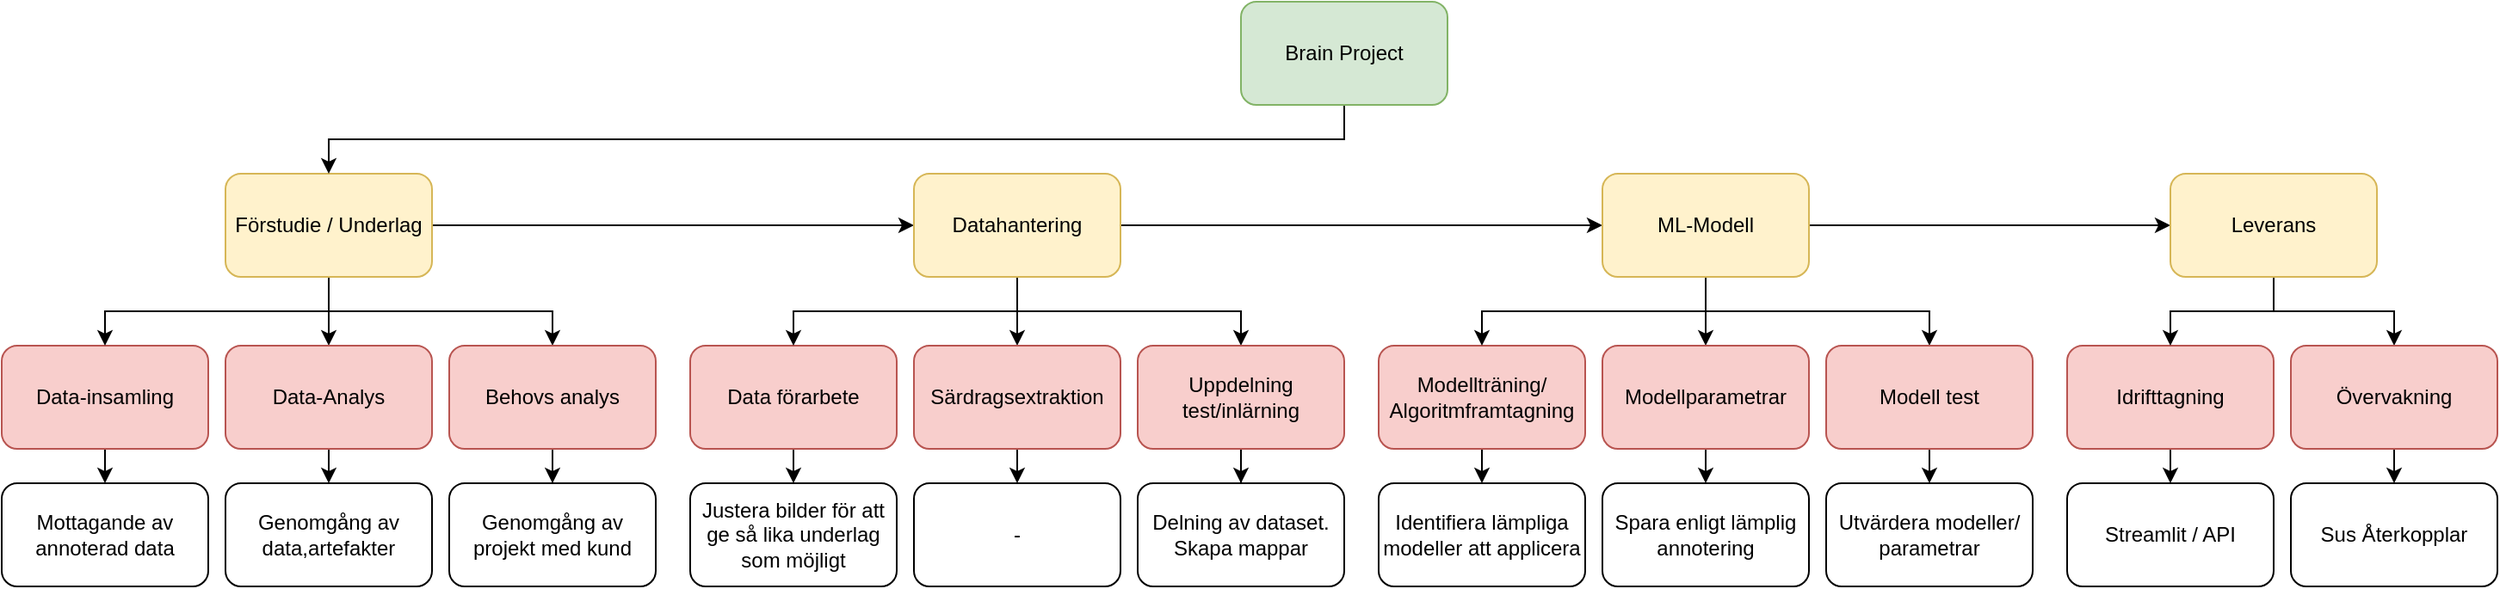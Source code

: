<mxfile version="15.4.0" type="device"><diagram id="8pbQh1skRX-n5-zEWIw6" name="Page-1"><mxGraphModel dx="2543" dy="1991" grid="1" gridSize="10" guides="1" tooltips="1" connect="1" arrows="1" fold="1" page="1" pageScale="1" pageWidth="827" pageHeight="1169" math="0" shadow="0"><root><mxCell id="0"/><mxCell id="1" parent="0"/><mxCell id="noJDaL-pq_mwLeQgeVuv-40" style="edgeStyle=orthogonalEdgeStyle;rounded=0;orthogonalLoop=1;jettySize=auto;html=1;exitX=0.5;exitY=1;exitDx=0;exitDy=0;entryX=0.5;entryY=0;entryDx=0;entryDy=0;" edge="1" parent="1" source="noJDaL-pq_mwLeQgeVuv-1" target="noJDaL-pq_mwLeQgeVuv-39"><mxGeometry relative="1" as="geometry"/></mxCell><mxCell id="noJDaL-pq_mwLeQgeVuv-1" value="Data-insamling" style="rounded=1;whiteSpace=wrap;html=1;fillColor=#f8cecc;strokeColor=#b85450;" vertex="1" parent="1"><mxGeometry x="-120" y="170" width="120" height="60" as="geometry"/></mxCell><mxCell id="noJDaL-pq_mwLeQgeVuv-7" style="edgeStyle=orthogonalEdgeStyle;rounded=0;orthogonalLoop=1;jettySize=auto;html=1;exitX=0.5;exitY=1;exitDx=0;exitDy=0;entryX=0.5;entryY=0;entryDx=0;entryDy=0;" edge="1" parent="1" source="noJDaL-pq_mwLeQgeVuv-2" target="noJDaL-pq_mwLeQgeVuv-3"><mxGeometry relative="1" as="geometry"/></mxCell><mxCell id="noJDaL-pq_mwLeQgeVuv-8" style="edgeStyle=orthogonalEdgeStyle;rounded=0;orthogonalLoop=1;jettySize=auto;html=1;exitX=0.5;exitY=1;exitDx=0;exitDy=0;" edge="1" parent="1" source="noJDaL-pq_mwLeQgeVuv-2" target="noJDaL-pq_mwLeQgeVuv-1"><mxGeometry relative="1" as="geometry"/></mxCell><mxCell id="noJDaL-pq_mwLeQgeVuv-9" style="edgeStyle=orthogonalEdgeStyle;rounded=0;orthogonalLoop=1;jettySize=auto;html=1;exitX=0.5;exitY=1;exitDx=0;exitDy=0;entryX=0.5;entryY=0;entryDx=0;entryDy=0;" edge="1" parent="1" source="noJDaL-pq_mwLeQgeVuv-2" target="noJDaL-pq_mwLeQgeVuv-6"><mxGeometry relative="1" as="geometry"/></mxCell><mxCell id="noJDaL-pq_mwLeQgeVuv-36" style="edgeStyle=orthogonalEdgeStyle;rounded=0;orthogonalLoop=1;jettySize=auto;html=1;exitX=1;exitY=0.5;exitDx=0;exitDy=0;entryX=0;entryY=0.5;entryDx=0;entryDy=0;" edge="1" parent="1" source="noJDaL-pq_mwLeQgeVuv-2" target="noJDaL-pq_mwLeQgeVuv-14"><mxGeometry relative="1" as="geometry"/></mxCell><mxCell id="noJDaL-pq_mwLeQgeVuv-2" value="Förstudie / Underlag" style="rounded=1;whiteSpace=wrap;html=1;fillColor=#fff2cc;strokeColor=#d6b656;" vertex="1" parent="1"><mxGeometry x="10" y="70" width="120" height="60" as="geometry"/></mxCell><mxCell id="noJDaL-pq_mwLeQgeVuv-42" style="edgeStyle=orthogonalEdgeStyle;rounded=0;orthogonalLoop=1;jettySize=auto;html=1;exitX=0.5;exitY=1;exitDx=0;exitDy=0;entryX=0.5;entryY=0;entryDx=0;entryDy=0;" edge="1" parent="1" source="noJDaL-pq_mwLeQgeVuv-3" target="noJDaL-pq_mwLeQgeVuv-41"><mxGeometry relative="1" as="geometry"/></mxCell><mxCell id="noJDaL-pq_mwLeQgeVuv-3" value="Data-Analys" style="rounded=1;whiteSpace=wrap;html=1;fillColor=#f8cecc;strokeColor=#b85450;" vertex="1" parent="1"><mxGeometry x="10" y="170" width="120" height="60" as="geometry"/></mxCell><mxCell id="noJDaL-pq_mwLeQgeVuv-44" style="edgeStyle=orthogonalEdgeStyle;rounded=0;orthogonalLoop=1;jettySize=auto;html=1;exitX=0.5;exitY=1;exitDx=0;exitDy=0;" edge="1" parent="1" source="noJDaL-pq_mwLeQgeVuv-6" target="noJDaL-pq_mwLeQgeVuv-43"><mxGeometry relative="1" as="geometry"/></mxCell><mxCell id="noJDaL-pq_mwLeQgeVuv-6" value="Behovs analys" style="rounded=1;whiteSpace=wrap;html=1;fillColor=#f8cecc;strokeColor=#b85450;" vertex="1" parent="1"><mxGeometry x="140" y="170" width="120" height="60" as="geometry"/></mxCell><mxCell id="noJDaL-pq_mwLeQgeVuv-48" style="edgeStyle=orthogonalEdgeStyle;rounded=0;orthogonalLoop=1;jettySize=auto;html=1;exitX=0.5;exitY=1;exitDx=0;exitDy=0;entryX=0.5;entryY=0;entryDx=0;entryDy=0;" edge="1" parent="1" source="noJDaL-pq_mwLeQgeVuv-10" target="noJDaL-pq_mwLeQgeVuv-45"><mxGeometry relative="1" as="geometry"/></mxCell><mxCell id="noJDaL-pq_mwLeQgeVuv-10" value="Data förarbete" style="rounded=1;whiteSpace=wrap;html=1;fillColor=#f8cecc;strokeColor=#b85450;" vertex="1" parent="1"><mxGeometry x="280" y="170" width="120" height="60" as="geometry"/></mxCell><mxCell id="noJDaL-pq_mwLeQgeVuv-11" style="edgeStyle=orthogonalEdgeStyle;rounded=0;orthogonalLoop=1;jettySize=auto;html=1;exitX=0.5;exitY=1;exitDx=0;exitDy=0;entryX=0.5;entryY=0;entryDx=0;entryDy=0;" edge="1" source="noJDaL-pq_mwLeQgeVuv-14" target="noJDaL-pq_mwLeQgeVuv-15" parent="1"><mxGeometry relative="1" as="geometry"/></mxCell><mxCell id="noJDaL-pq_mwLeQgeVuv-12" style="edgeStyle=orthogonalEdgeStyle;rounded=0;orthogonalLoop=1;jettySize=auto;html=1;exitX=0.5;exitY=1;exitDx=0;exitDy=0;" edge="1" source="noJDaL-pq_mwLeQgeVuv-14" target="noJDaL-pq_mwLeQgeVuv-10" parent="1"><mxGeometry relative="1" as="geometry"/></mxCell><mxCell id="noJDaL-pq_mwLeQgeVuv-13" style="edgeStyle=orthogonalEdgeStyle;rounded=0;orthogonalLoop=1;jettySize=auto;html=1;exitX=0.5;exitY=1;exitDx=0;exitDy=0;entryX=0.5;entryY=0;entryDx=0;entryDy=0;" edge="1" source="noJDaL-pq_mwLeQgeVuv-14" target="noJDaL-pq_mwLeQgeVuv-16" parent="1"><mxGeometry relative="1" as="geometry"/></mxCell><mxCell id="noJDaL-pq_mwLeQgeVuv-37" style="edgeStyle=orthogonalEdgeStyle;rounded=0;orthogonalLoop=1;jettySize=auto;html=1;exitX=1;exitY=0.5;exitDx=0;exitDy=0;entryX=0;entryY=0.5;entryDx=0;entryDy=0;" edge="1" parent="1" source="noJDaL-pq_mwLeQgeVuv-14" target="noJDaL-pq_mwLeQgeVuv-22"><mxGeometry relative="1" as="geometry"/></mxCell><mxCell id="noJDaL-pq_mwLeQgeVuv-14" value="Datahantering" style="rounded=1;whiteSpace=wrap;html=1;fillColor=#fff2cc;strokeColor=#d6b656;" vertex="1" parent="1"><mxGeometry x="410" y="70" width="120" height="60" as="geometry"/></mxCell><mxCell id="noJDaL-pq_mwLeQgeVuv-49" style="edgeStyle=orthogonalEdgeStyle;rounded=0;orthogonalLoop=1;jettySize=auto;html=1;exitX=0.5;exitY=1;exitDx=0;exitDy=0;entryX=0.5;entryY=0;entryDx=0;entryDy=0;" edge="1" parent="1" source="noJDaL-pq_mwLeQgeVuv-15" target="noJDaL-pq_mwLeQgeVuv-46"><mxGeometry relative="1" as="geometry"/></mxCell><mxCell id="noJDaL-pq_mwLeQgeVuv-15" value="Särdragsextraktion" style="rounded=1;whiteSpace=wrap;html=1;fillColor=#f8cecc;strokeColor=#b85450;" vertex="1" parent="1"><mxGeometry x="410" y="170" width="120" height="60" as="geometry"/></mxCell><mxCell id="noJDaL-pq_mwLeQgeVuv-50" style="edgeStyle=orthogonalEdgeStyle;rounded=0;orthogonalLoop=1;jettySize=auto;html=1;exitX=0.5;exitY=1;exitDx=0;exitDy=0;" edge="1" parent="1" source="noJDaL-pq_mwLeQgeVuv-16" target="noJDaL-pq_mwLeQgeVuv-47"><mxGeometry relative="1" as="geometry"/></mxCell><mxCell id="noJDaL-pq_mwLeQgeVuv-16" value="Uppdelning test/inlärning" style="rounded=1;whiteSpace=wrap;html=1;fillColor=#f8cecc;strokeColor=#b85450;" vertex="1" parent="1"><mxGeometry x="540" y="170" width="120" height="60" as="geometry"/></mxCell><mxCell id="noJDaL-pq_mwLeQgeVuv-52" style="edgeStyle=orthogonalEdgeStyle;rounded=0;orthogonalLoop=1;jettySize=auto;html=1;exitX=0.5;exitY=1;exitDx=0;exitDy=0;entryX=0.5;entryY=0;entryDx=0;entryDy=0;" edge="1" parent="1" source="noJDaL-pq_mwLeQgeVuv-18" target="noJDaL-pq_mwLeQgeVuv-51"><mxGeometry relative="1" as="geometry"/></mxCell><mxCell id="noJDaL-pq_mwLeQgeVuv-18" value="Modellträning/ Algoritmframtagning" style="rounded=1;whiteSpace=wrap;html=1;fillColor=#f8cecc;strokeColor=#b85450;" vertex="1" parent="1"><mxGeometry x="680" y="170" width="120" height="60" as="geometry"/></mxCell><mxCell id="noJDaL-pq_mwLeQgeVuv-19" style="edgeStyle=orthogonalEdgeStyle;rounded=0;orthogonalLoop=1;jettySize=auto;html=1;exitX=0.5;exitY=1;exitDx=0;exitDy=0;entryX=0.5;entryY=0;entryDx=0;entryDy=0;" edge="1" parent="1" source="noJDaL-pq_mwLeQgeVuv-22" target="noJDaL-pq_mwLeQgeVuv-23"><mxGeometry relative="1" as="geometry"/></mxCell><mxCell id="noJDaL-pq_mwLeQgeVuv-20" style="edgeStyle=orthogonalEdgeStyle;rounded=0;orthogonalLoop=1;jettySize=auto;html=1;exitX=0.5;exitY=1;exitDx=0;exitDy=0;" edge="1" parent="1" source="noJDaL-pq_mwLeQgeVuv-22" target="noJDaL-pq_mwLeQgeVuv-18"><mxGeometry relative="1" as="geometry"/></mxCell><mxCell id="noJDaL-pq_mwLeQgeVuv-21" style="edgeStyle=orthogonalEdgeStyle;rounded=0;orthogonalLoop=1;jettySize=auto;html=1;exitX=0.5;exitY=1;exitDx=0;exitDy=0;entryX=0.5;entryY=0;entryDx=0;entryDy=0;" edge="1" parent="1" source="noJDaL-pq_mwLeQgeVuv-22" target="noJDaL-pq_mwLeQgeVuv-24"><mxGeometry relative="1" as="geometry"/></mxCell><mxCell id="noJDaL-pq_mwLeQgeVuv-38" style="edgeStyle=orthogonalEdgeStyle;rounded=0;orthogonalLoop=1;jettySize=auto;html=1;exitX=1;exitY=0.5;exitDx=0;exitDy=0;" edge="1" parent="1" source="noJDaL-pq_mwLeQgeVuv-22" target="noJDaL-pq_mwLeQgeVuv-29"><mxGeometry relative="1" as="geometry"/></mxCell><mxCell id="noJDaL-pq_mwLeQgeVuv-22" value="ML-Modell" style="rounded=1;whiteSpace=wrap;html=1;fillColor=#fff2cc;strokeColor=#d6b656;" vertex="1" parent="1"><mxGeometry x="810" y="70" width="120" height="60" as="geometry"/></mxCell><mxCell id="noJDaL-pq_mwLeQgeVuv-55" style="edgeStyle=orthogonalEdgeStyle;rounded=0;orthogonalLoop=1;jettySize=auto;html=1;exitX=0.5;exitY=1;exitDx=0;exitDy=0;entryX=0.5;entryY=0;entryDx=0;entryDy=0;" edge="1" parent="1" source="noJDaL-pq_mwLeQgeVuv-23" target="noJDaL-pq_mwLeQgeVuv-53"><mxGeometry relative="1" as="geometry"/></mxCell><mxCell id="noJDaL-pq_mwLeQgeVuv-23" value="Modellparametrar" style="rounded=1;whiteSpace=wrap;html=1;fillColor=#f8cecc;strokeColor=#b85450;" vertex="1" parent="1"><mxGeometry x="810" y="170" width="120" height="60" as="geometry"/></mxCell><mxCell id="noJDaL-pq_mwLeQgeVuv-56" style="edgeStyle=orthogonalEdgeStyle;rounded=0;orthogonalLoop=1;jettySize=auto;html=1;exitX=0.5;exitY=1;exitDx=0;exitDy=0;entryX=0.5;entryY=0;entryDx=0;entryDy=0;" edge="1" parent="1" source="noJDaL-pq_mwLeQgeVuv-24" target="noJDaL-pq_mwLeQgeVuv-54"><mxGeometry relative="1" as="geometry"/></mxCell><mxCell id="noJDaL-pq_mwLeQgeVuv-24" value="Modell test" style="rounded=1;whiteSpace=wrap;html=1;fillColor=#f8cecc;strokeColor=#b85450;" vertex="1" parent="1"><mxGeometry x="940" y="170" width="120" height="60" as="geometry"/></mxCell><mxCell id="noJDaL-pq_mwLeQgeVuv-58" style="edgeStyle=orthogonalEdgeStyle;rounded=0;orthogonalLoop=1;jettySize=auto;html=1;exitX=0.5;exitY=1;exitDx=0;exitDy=0;entryX=0.5;entryY=0;entryDx=0;entryDy=0;" edge="1" parent="1" source="noJDaL-pq_mwLeQgeVuv-25" target="noJDaL-pq_mwLeQgeVuv-57"><mxGeometry relative="1" as="geometry"/></mxCell><mxCell id="noJDaL-pq_mwLeQgeVuv-25" value="Idrifttagning" style="rounded=1;whiteSpace=wrap;html=1;fillColor=#f8cecc;strokeColor=#b85450;" vertex="1" parent="1"><mxGeometry x="1080" y="170" width="120" height="60" as="geometry"/></mxCell><mxCell id="noJDaL-pq_mwLeQgeVuv-26" style="edgeStyle=orthogonalEdgeStyle;rounded=0;orthogonalLoop=1;jettySize=auto;html=1;exitX=0.5;exitY=1;exitDx=0;exitDy=0;entryX=0.5;entryY=0;entryDx=0;entryDy=0;" edge="1" parent="1" source="noJDaL-pq_mwLeQgeVuv-29" target="noJDaL-pq_mwLeQgeVuv-30"><mxGeometry relative="1" as="geometry"/></mxCell><mxCell id="noJDaL-pq_mwLeQgeVuv-27" style="edgeStyle=orthogonalEdgeStyle;rounded=0;orthogonalLoop=1;jettySize=auto;html=1;exitX=0.5;exitY=1;exitDx=0;exitDy=0;" edge="1" parent="1" source="noJDaL-pq_mwLeQgeVuv-29" target="noJDaL-pq_mwLeQgeVuv-25"><mxGeometry relative="1" as="geometry"/></mxCell><mxCell id="noJDaL-pq_mwLeQgeVuv-29" value="Leverans" style="rounded=1;whiteSpace=wrap;html=1;fillColor=#fff2cc;strokeColor=#d6b656;" vertex="1" parent="1"><mxGeometry x="1140" y="70" width="120" height="60" as="geometry"/></mxCell><mxCell id="noJDaL-pq_mwLeQgeVuv-60" style="edgeStyle=orthogonalEdgeStyle;rounded=0;orthogonalLoop=1;jettySize=auto;html=1;exitX=0.5;exitY=1;exitDx=0;exitDy=0;entryX=0.5;entryY=0;entryDx=0;entryDy=0;" edge="1" parent="1" source="noJDaL-pq_mwLeQgeVuv-30" target="noJDaL-pq_mwLeQgeVuv-59"><mxGeometry relative="1" as="geometry"/></mxCell><mxCell id="noJDaL-pq_mwLeQgeVuv-30" value="Övervakning" style="rounded=1;whiteSpace=wrap;html=1;fillColor=#f8cecc;strokeColor=#b85450;" vertex="1" parent="1"><mxGeometry x="1210" y="170" width="120" height="60" as="geometry"/></mxCell><mxCell id="noJDaL-pq_mwLeQgeVuv-33" style="edgeStyle=orthogonalEdgeStyle;rounded=0;orthogonalLoop=1;jettySize=auto;html=1;exitX=0.5;exitY=1;exitDx=0;exitDy=0;entryX=0.5;entryY=0;entryDx=0;entryDy=0;" edge="1" parent="1" source="noJDaL-pq_mwLeQgeVuv-32" target="noJDaL-pq_mwLeQgeVuv-2"><mxGeometry relative="1" as="geometry"/></mxCell><mxCell id="noJDaL-pq_mwLeQgeVuv-32" value="Brain Project" style="rounded=1;whiteSpace=wrap;html=1;fillColor=#d5e8d4;strokeColor=#82b366;" vertex="1" parent="1"><mxGeometry x="600" y="-30" width="120" height="60" as="geometry"/></mxCell><mxCell id="noJDaL-pq_mwLeQgeVuv-39" value="Mottagande av annoterad data" style="rounded=1;whiteSpace=wrap;html=1;" vertex="1" parent="1"><mxGeometry x="-120" y="250" width="120" height="60" as="geometry"/></mxCell><mxCell id="noJDaL-pq_mwLeQgeVuv-41" value="Genomgång av data,artefakter" style="rounded=1;whiteSpace=wrap;html=1;" vertex="1" parent="1"><mxGeometry x="10" y="250" width="120" height="60" as="geometry"/></mxCell><mxCell id="noJDaL-pq_mwLeQgeVuv-43" value="Genomgång av projekt med kund" style="rounded=1;whiteSpace=wrap;html=1;" vertex="1" parent="1"><mxGeometry x="140" y="250" width="120" height="60" as="geometry"/></mxCell><mxCell id="noJDaL-pq_mwLeQgeVuv-45" value="Justera bilder för att ge så lika underlag som möjligt" style="rounded=1;whiteSpace=wrap;html=1;" vertex="1" parent="1"><mxGeometry x="280" y="250" width="120" height="60" as="geometry"/></mxCell><mxCell id="noJDaL-pq_mwLeQgeVuv-46" value="-" style="rounded=1;whiteSpace=wrap;html=1;" vertex="1" parent="1"><mxGeometry x="410" y="250" width="120" height="60" as="geometry"/></mxCell><mxCell id="noJDaL-pq_mwLeQgeVuv-47" value="Delning av dataset.&lt;br&gt;Skapa mappar" style="rounded=1;whiteSpace=wrap;html=1;" vertex="1" parent="1"><mxGeometry x="540" y="250" width="120" height="60" as="geometry"/></mxCell><mxCell id="noJDaL-pq_mwLeQgeVuv-51" value="Identifiera lämpliga modeller att applicera" style="rounded=1;whiteSpace=wrap;html=1;" vertex="1" parent="1"><mxGeometry x="680" y="250" width="120" height="60" as="geometry"/></mxCell><mxCell id="noJDaL-pq_mwLeQgeVuv-53" value="Spara enligt lämplig annotering" style="rounded=1;whiteSpace=wrap;html=1;" vertex="1" parent="1"><mxGeometry x="810" y="250" width="120" height="60" as="geometry"/></mxCell><mxCell id="noJDaL-pq_mwLeQgeVuv-54" value="Utvärdera modeller/ parametrar" style="rounded=1;whiteSpace=wrap;html=1;" vertex="1" parent="1"><mxGeometry x="940" y="250" width="120" height="60" as="geometry"/></mxCell><mxCell id="noJDaL-pq_mwLeQgeVuv-57" value="Streamlit / API" style="rounded=1;whiteSpace=wrap;html=1;" vertex="1" parent="1"><mxGeometry x="1080" y="250" width="120" height="60" as="geometry"/></mxCell><mxCell id="noJDaL-pq_mwLeQgeVuv-59" value="Sus Återkopplar" style="rounded=1;whiteSpace=wrap;html=1;" vertex="1" parent="1"><mxGeometry x="1210" y="250" width="120" height="60" as="geometry"/></mxCell></root></mxGraphModel></diagram></mxfile>